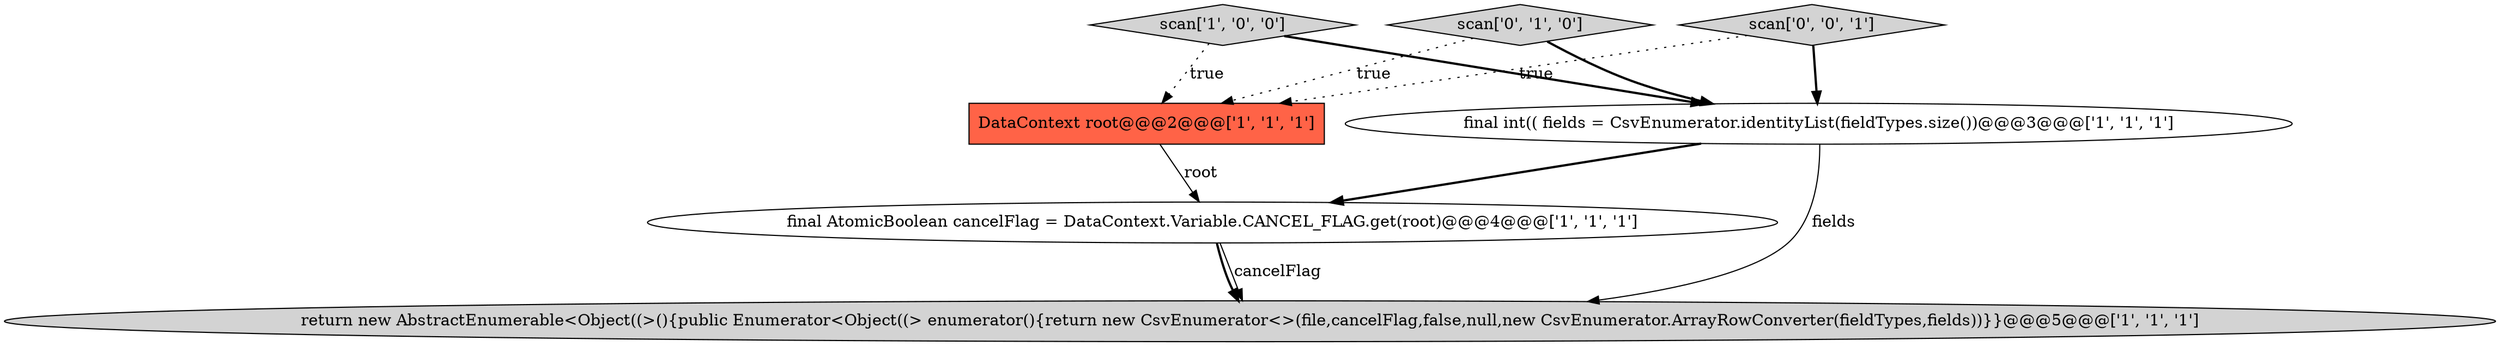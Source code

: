 digraph {
2 [style = filled, label = "final AtomicBoolean cancelFlag = DataContext.Variable.CANCEL_FLAG.get(root)@@@4@@@['1', '1', '1']", fillcolor = white, shape = ellipse image = "AAA0AAABBB1BBB"];
3 [style = filled, label = "scan['1', '0', '0']", fillcolor = lightgray, shape = diamond image = "AAA0AAABBB1BBB"];
4 [style = filled, label = "final int(( fields = CsvEnumerator.identityList(fieldTypes.size())@@@3@@@['1', '1', '1']", fillcolor = white, shape = ellipse image = "AAA0AAABBB1BBB"];
6 [style = filled, label = "scan['0', '0', '1']", fillcolor = lightgray, shape = diamond image = "AAA0AAABBB3BBB"];
0 [style = filled, label = "DataContext root@@@2@@@['1', '1', '1']", fillcolor = tomato, shape = box image = "AAA0AAABBB1BBB"];
5 [style = filled, label = "scan['0', '1', '0']", fillcolor = lightgray, shape = diamond image = "AAA0AAABBB2BBB"];
1 [style = filled, label = "return new AbstractEnumerable<Object((>(){public Enumerator<Object((> enumerator(){return new CsvEnumerator<>(file,cancelFlag,false,null,new CsvEnumerator.ArrayRowConverter(fieldTypes,fields))}}@@@5@@@['1', '1', '1']", fillcolor = lightgray, shape = ellipse image = "AAA0AAABBB1BBB"];
6->4 [style = bold, label=""];
0->2 [style = solid, label="root"];
2->1 [style = solid, label="cancelFlag"];
6->0 [style = dotted, label="true"];
4->2 [style = bold, label=""];
5->0 [style = dotted, label="true"];
3->4 [style = bold, label=""];
2->1 [style = bold, label=""];
4->1 [style = solid, label="fields"];
5->4 [style = bold, label=""];
3->0 [style = dotted, label="true"];
}
